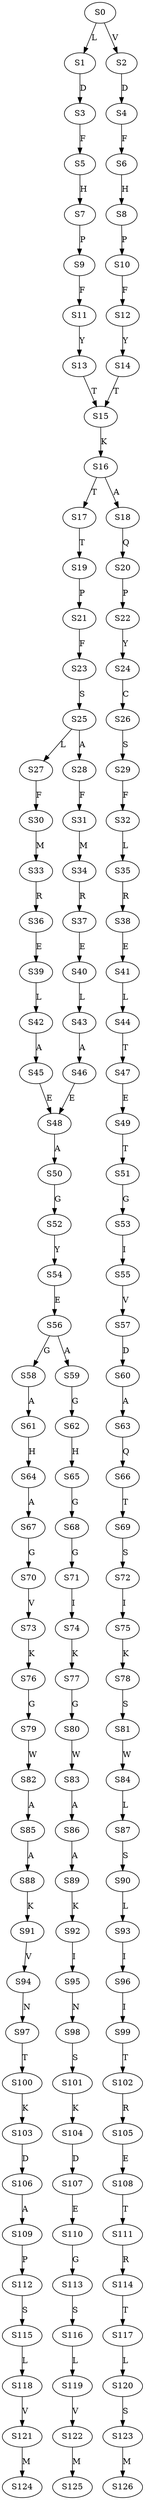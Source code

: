 strict digraph  {
	S0 -> S1 [ label = L ];
	S0 -> S2 [ label = V ];
	S1 -> S3 [ label = D ];
	S2 -> S4 [ label = D ];
	S3 -> S5 [ label = F ];
	S4 -> S6 [ label = F ];
	S5 -> S7 [ label = H ];
	S6 -> S8 [ label = H ];
	S7 -> S9 [ label = P ];
	S8 -> S10 [ label = P ];
	S9 -> S11 [ label = F ];
	S10 -> S12 [ label = F ];
	S11 -> S13 [ label = Y ];
	S12 -> S14 [ label = Y ];
	S13 -> S15 [ label = T ];
	S14 -> S15 [ label = T ];
	S15 -> S16 [ label = K ];
	S16 -> S17 [ label = T ];
	S16 -> S18 [ label = A ];
	S17 -> S19 [ label = T ];
	S18 -> S20 [ label = Q ];
	S19 -> S21 [ label = P ];
	S20 -> S22 [ label = P ];
	S21 -> S23 [ label = F ];
	S22 -> S24 [ label = Y ];
	S23 -> S25 [ label = S ];
	S24 -> S26 [ label = C ];
	S25 -> S27 [ label = L ];
	S25 -> S28 [ label = A ];
	S26 -> S29 [ label = S ];
	S27 -> S30 [ label = F ];
	S28 -> S31 [ label = F ];
	S29 -> S32 [ label = F ];
	S30 -> S33 [ label = M ];
	S31 -> S34 [ label = M ];
	S32 -> S35 [ label = L ];
	S33 -> S36 [ label = R ];
	S34 -> S37 [ label = R ];
	S35 -> S38 [ label = R ];
	S36 -> S39 [ label = E ];
	S37 -> S40 [ label = E ];
	S38 -> S41 [ label = E ];
	S39 -> S42 [ label = L ];
	S40 -> S43 [ label = L ];
	S41 -> S44 [ label = L ];
	S42 -> S45 [ label = A ];
	S43 -> S46 [ label = A ];
	S44 -> S47 [ label = T ];
	S45 -> S48 [ label = E ];
	S46 -> S48 [ label = E ];
	S47 -> S49 [ label = E ];
	S48 -> S50 [ label = A ];
	S49 -> S51 [ label = T ];
	S50 -> S52 [ label = G ];
	S51 -> S53 [ label = G ];
	S52 -> S54 [ label = Y ];
	S53 -> S55 [ label = I ];
	S54 -> S56 [ label = E ];
	S55 -> S57 [ label = V ];
	S56 -> S58 [ label = G ];
	S56 -> S59 [ label = A ];
	S57 -> S60 [ label = D ];
	S58 -> S61 [ label = A ];
	S59 -> S62 [ label = G ];
	S60 -> S63 [ label = A ];
	S61 -> S64 [ label = H ];
	S62 -> S65 [ label = H ];
	S63 -> S66 [ label = Q ];
	S64 -> S67 [ label = A ];
	S65 -> S68 [ label = G ];
	S66 -> S69 [ label = T ];
	S67 -> S70 [ label = G ];
	S68 -> S71 [ label = G ];
	S69 -> S72 [ label = S ];
	S70 -> S73 [ label = V ];
	S71 -> S74 [ label = I ];
	S72 -> S75 [ label = I ];
	S73 -> S76 [ label = K ];
	S74 -> S77 [ label = K ];
	S75 -> S78 [ label = K ];
	S76 -> S79 [ label = G ];
	S77 -> S80 [ label = G ];
	S78 -> S81 [ label = S ];
	S79 -> S82 [ label = W ];
	S80 -> S83 [ label = W ];
	S81 -> S84 [ label = W ];
	S82 -> S85 [ label = A ];
	S83 -> S86 [ label = A ];
	S84 -> S87 [ label = L ];
	S85 -> S88 [ label = A ];
	S86 -> S89 [ label = A ];
	S87 -> S90 [ label = S ];
	S88 -> S91 [ label = K ];
	S89 -> S92 [ label = K ];
	S90 -> S93 [ label = L ];
	S91 -> S94 [ label = V ];
	S92 -> S95 [ label = I ];
	S93 -> S96 [ label = I ];
	S94 -> S97 [ label = N ];
	S95 -> S98 [ label = N ];
	S96 -> S99 [ label = I ];
	S97 -> S100 [ label = T ];
	S98 -> S101 [ label = S ];
	S99 -> S102 [ label = T ];
	S100 -> S103 [ label = K ];
	S101 -> S104 [ label = K ];
	S102 -> S105 [ label = R ];
	S103 -> S106 [ label = D ];
	S104 -> S107 [ label = D ];
	S105 -> S108 [ label = E ];
	S106 -> S109 [ label = A ];
	S107 -> S110 [ label = E ];
	S108 -> S111 [ label = T ];
	S109 -> S112 [ label = P ];
	S110 -> S113 [ label = G ];
	S111 -> S114 [ label = R ];
	S112 -> S115 [ label = S ];
	S113 -> S116 [ label = S ];
	S114 -> S117 [ label = T ];
	S115 -> S118 [ label = L ];
	S116 -> S119 [ label = L ];
	S117 -> S120 [ label = L ];
	S118 -> S121 [ label = V ];
	S119 -> S122 [ label = V ];
	S120 -> S123 [ label = S ];
	S121 -> S124 [ label = M ];
	S122 -> S125 [ label = M ];
	S123 -> S126 [ label = M ];
}
